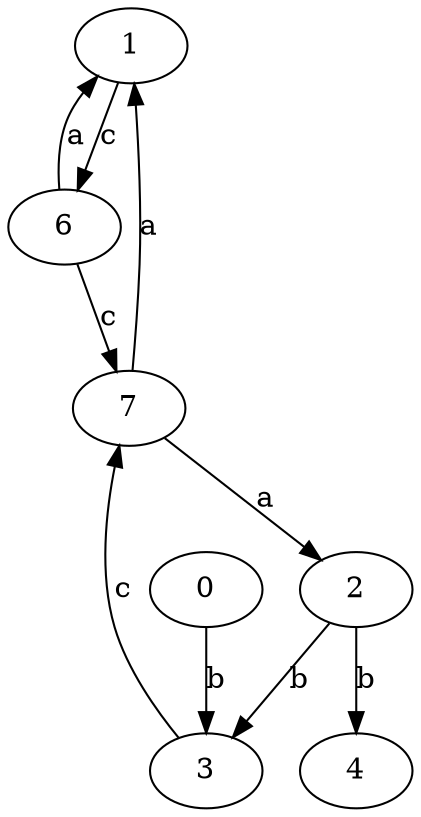strict digraph  {
1;
0;
2;
3;
4;
6;
7;
1 -> 6  [label=c];
0 -> 3  [label=b];
2 -> 3  [label=b];
2 -> 4  [label=b];
3 -> 7  [label=c];
6 -> 1  [label=a];
6 -> 7  [label=c];
7 -> 1  [label=a];
7 -> 2  [label=a];
}
